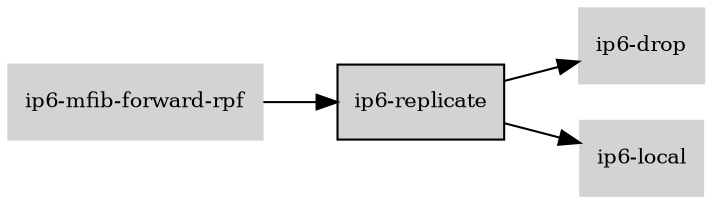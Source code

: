 digraph "ip6_replicate_subgraph" {
  rankdir=LR;
  node [shape=box, style=filled, fontsize=10, color=lightgray, fontcolor=black, fillcolor=lightgray];
  "ip6-replicate" [color=black, fontcolor=black, fillcolor=lightgray];
  edge [fontsize=8];
  "ip6-mfib-forward-rpf" -> "ip6-replicate";
  "ip6-replicate" -> "ip6-drop";
  "ip6-replicate" -> "ip6-local";
}
